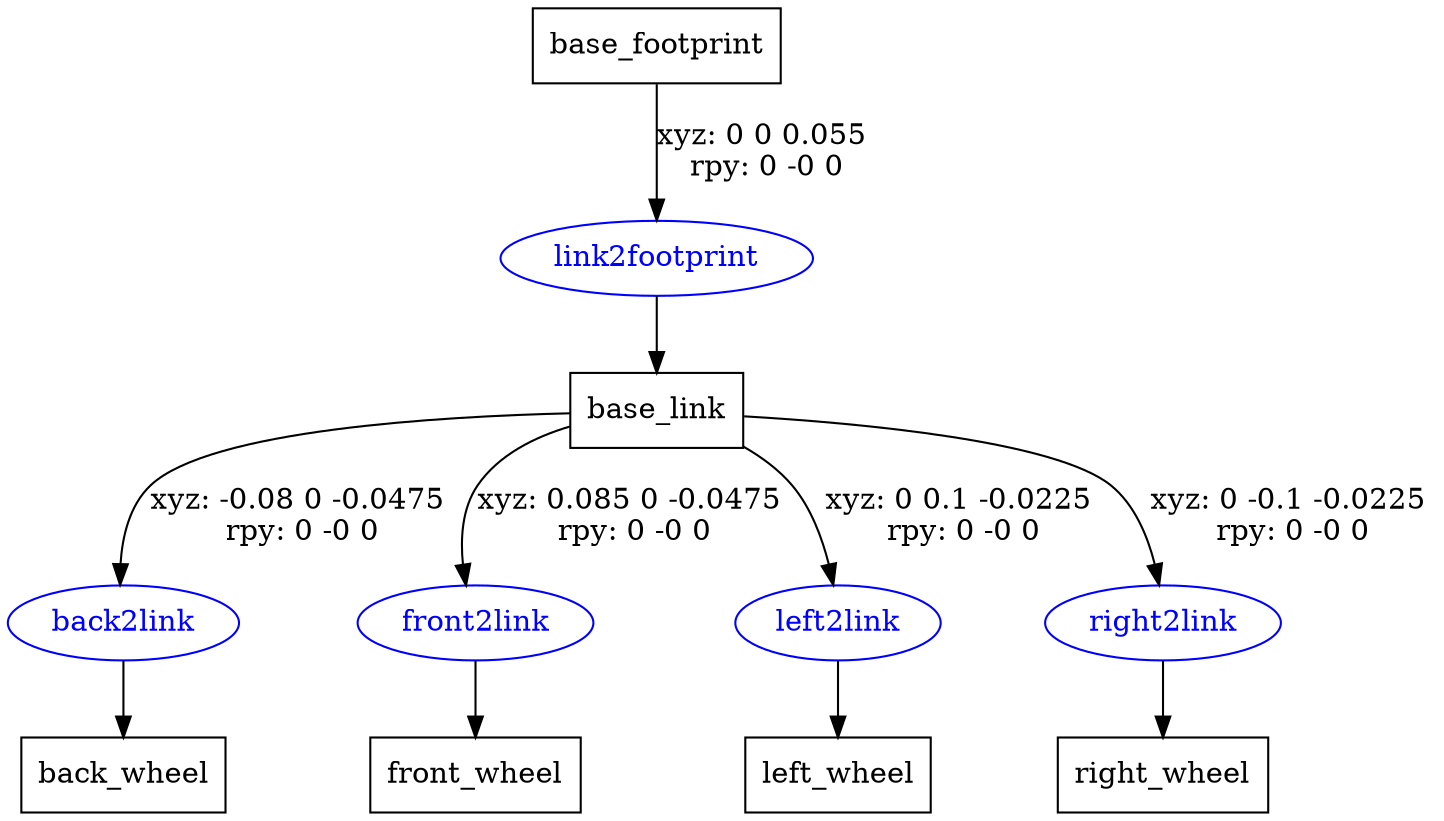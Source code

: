 digraph G {
node [shape=box];
"base_footprint" [label="base_footprint"];
"base_link" [label="base_link"];
"back_wheel" [label="back_wheel"];
"front_wheel" [label="front_wheel"];
"left_wheel" [label="left_wheel"];
"right_wheel" [label="right_wheel"];
node [shape=ellipse, color=blue, fontcolor=blue];
"base_footprint" -> "link2footprint" [label="xyz: 0 0 0.055 \nrpy: 0 -0 0"]
"link2footprint" -> "base_link"
"base_link" -> "back2link" [label="xyz: -0.08 0 -0.0475 \nrpy: 0 -0 0"]
"back2link" -> "back_wheel"
"base_link" -> "front2link" [label="xyz: 0.085 0 -0.0475 \nrpy: 0 -0 0"]
"front2link" -> "front_wheel"
"base_link" -> "left2link" [label="xyz: 0 0.1 -0.0225 \nrpy: 0 -0 0"]
"left2link" -> "left_wheel"
"base_link" -> "right2link" [label="xyz: 0 -0.1 -0.0225 \nrpy: 0 -0 0"]
"right2link" -> "right_wheel"
}
